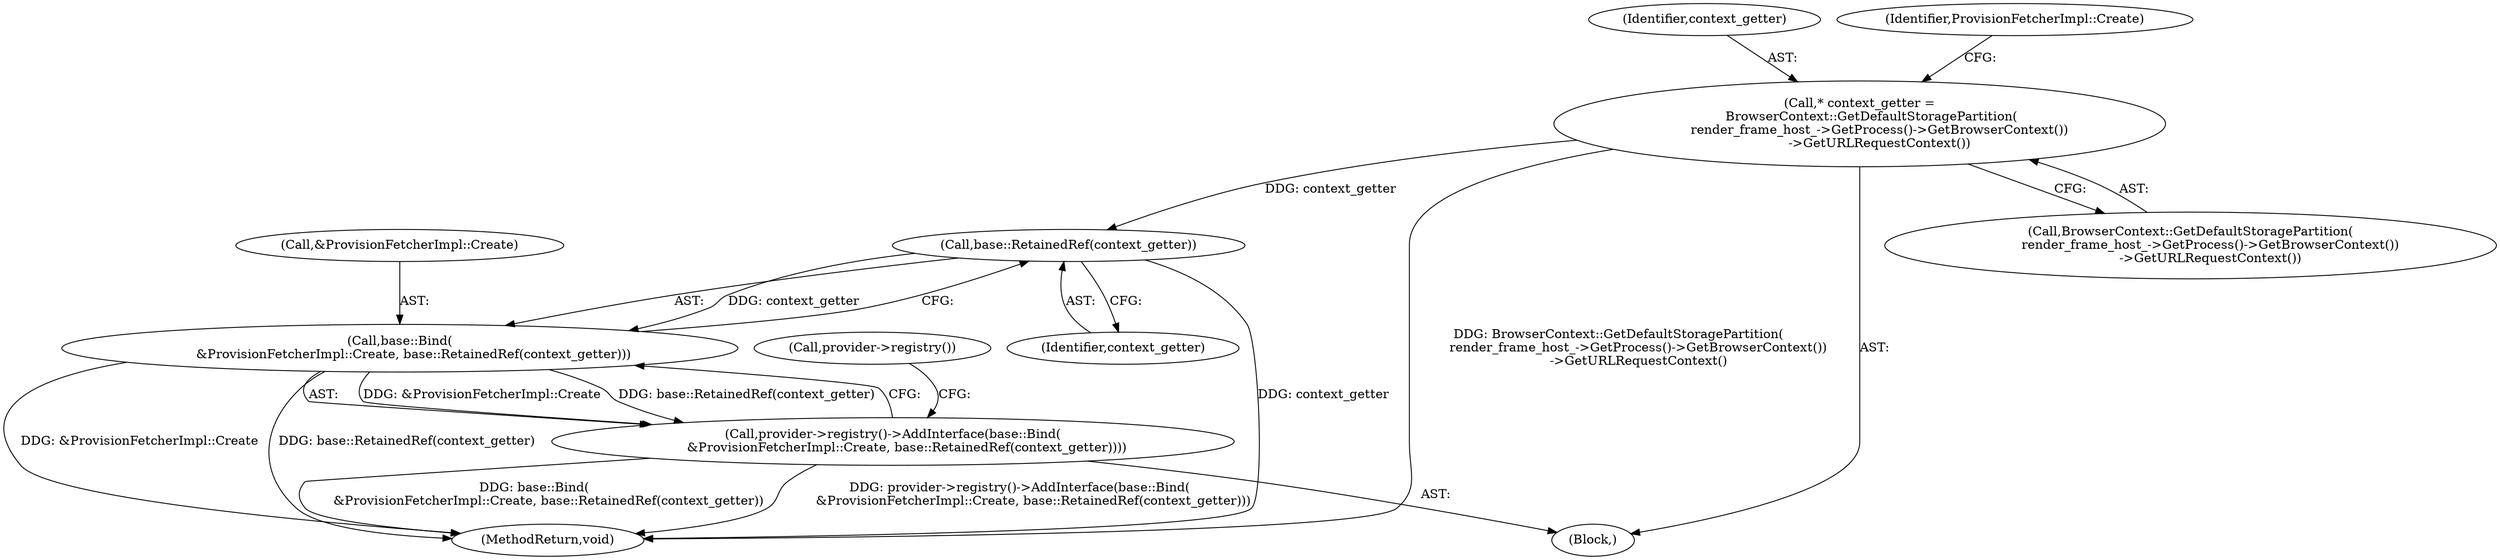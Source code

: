 digraph "0_Chrome_bc1f34b9be509f1404f0bb1ba1947614d5f0bcd1@pointer" {
"1000130" [label="(Call,base::RetainedRef(context_getter))"];
"1000123" [label="(Call,* context_getter =\n      BrowserContext::GetDefaultStoragePartition(\n          render_frame_host_->GetProcess()->GetBrowserContext())\n          ->GetURLRequestContext())"];
"1000127" [label="(Call,base::Bind(\n       &ProvisionFetcherImpl::Create, base::RetainedRef(context_getter)))"];
"1000126" [label="(Call,provider->registry()->AddInterface(base::Bind(\n       &ProvisionFetcherImpl::Create, base::RetainedRef(context_getter))))"];
"1000130" [label="(Call,base::RetainedRef(context_getter))"];
"1000159" [label="(MethodReturn,void)"];
"1000131" [label="(Identifier,context_getter)"];
"1000126" [label="(Call,provider->registry()->AddInterface(base::Bind(\n       &ProvisionFetcherImpl::Create, base::RetainedRef(context_getter))))"];
"1000101" [label="(Block,)"];
"1000124" [label="(Identifier,context_getter)"];
"1000129" [label="(Identifier,ProvisionFetcherImpl::Create)"];
"1000128" [label="(Call,&ProvisionFetcherImpl::Create)"];
"1000125" [label="(Call,BrowserContext::GetDefaultStoragePartition(\n          render_frame_host_->GetProcess()->GetBrowserContext())\n          ->GetURLRequestContext())"];
"1000133" [label="(Call,provider->registry())"];
"1000123" [label="(Call,* context_getter =\n      BrowserContext::GetDefaultStoragePartition(\n          render_frame_host_->GetProcess()->GetBrowserContext())\n          ->GetURLRequestContext())"];
"1000127" [label="(Call,base::Bind(\n       &ProvisionFetcherImpl::Create, base::RetainedRef(context_getter)))"];
"1000130" -> "1000127"  [label="AST: "];
"1000130" -> "1000131"  [label="CFG: "];
"1000131" -> "1000130"  [label="AST: "];
"1000127" -> "1000130"  [label="CFG: "];
"1000130" -> "1000159"  [label="DDG: context_getter"];
"1000130" -> "1000127"  [label="DDG: context_getter"];
"1000123" -> "1000130"  [label="DDG: context_getter"];
"1000123" -> "1000101"  [label="AST: "];
"1000123" -> "1000125"  [label="CFG: "];
"1000124" -> "1000123"  [label="AST: "];
"1000125" -> "1000123"  [label="AST: "];
"1000129" -> "1000123"  [label="CFG: "];
"1000123" -> "1000159"  [label="DDG: BrowserContext::GetDefaultStoragePartition(\n          render_frame_host_->GetProcess()->GetBrowserContext())\n          ->GetURLRequestContext()"];
"1000127" -> "1000126"  [label="AST: "];
"1000128" -> "1000127"  [label="AST: "];
"1000126" -> "1000127"  [label="CFG: "];
"1000127" -> "1000159"  [label="DDG: &ProvisionFetcherImpl::Create"];
"1000127" -> "1000159"  [label="DDG: base::RetainedRef(context_getter)"];
"1000127" -> "1000126"  [label="DDG: &ProvisionFetcherImpl::Create"];
"1000127" -> "1000126"  [label="DDG: base::RetainedRef(context_getter)"];
"1000126" -> "1000101"  [label="AST: "];
"1000133" -> "1000126"  [label="CFG: "];
"1000126" -> "1000159"  [label="DDG: provider->registry()->AddInterface(base::Bind(\n       &ProvisionFetcherImpl::Create, base::RetainedRef(context_getter)))"];
"1000126" -> "1000159"  [label="DDG: base::Bind(\n       &ProvisionFetcherImpl::Create, base::RetainedRef(context_getter))"];
}
